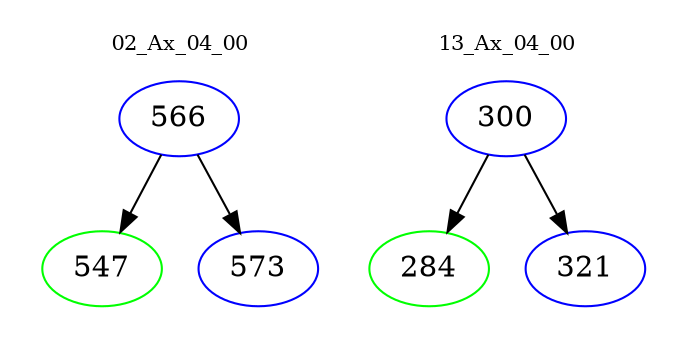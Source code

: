digraph{
subgraph cluster_0 {
color = white
label = "02_Ax_04_00";
fontsize=10;
T0_566 [label="566", color="blue"]
T0_566 -> T0_547 [color="black"]
T0_547 [label="547", color="green"]
T0_566 -> T0_573 [color="black"]
T0_573 [label="573", color="blue"]
}
subgraph cluster_1 {
color = white
label = "13_Ax_04_00";
fontsize=10;
T1_300 [label="300", color="blue"]
T1_300 -> T1_284 [color="black"]
T1_284 [label="284", color="green"]
T1_300 -> T1_321 [color="black"]
T1_321 [label="321", color="blue"]
}
}
